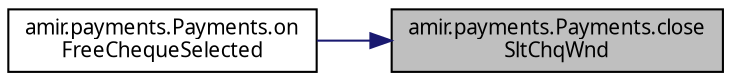 digraph "amir.payments.Payments.closeSltChqWnd"
{
 // LATEX_PDF_SIZE
  edge [fontname="FreeSans.ttf",fontsize="10",labelfontname="FreeSans.ttf",labelfontsize="10"];
  node [fontname="FreeSans.ttf",fontsize="10",shape=record];
  rankdir="RL";
  Node1 [label="amir.payments.Payments.close\lSltChqWnd",height=0.2,width=0.4,color="black", fillcolor="grey75", style="filled", fontcolor="black",tooltip=" "];
  Node1 -> Node2 [dir="back",color="midnightblue",fontsize="10",style="solid",fontname="FreeSans.ttf"];
  Node2 [label="amir.payments.Payments.on\lFreeChequeSelected",height=0.2,width=0.4,color="black", fillcolor="white", style="filled",URL="$classamir_1_1payments_1_1_payments.html#a89837dab90a73d1975751e199e7f6fef",tooltip=" "];
}
